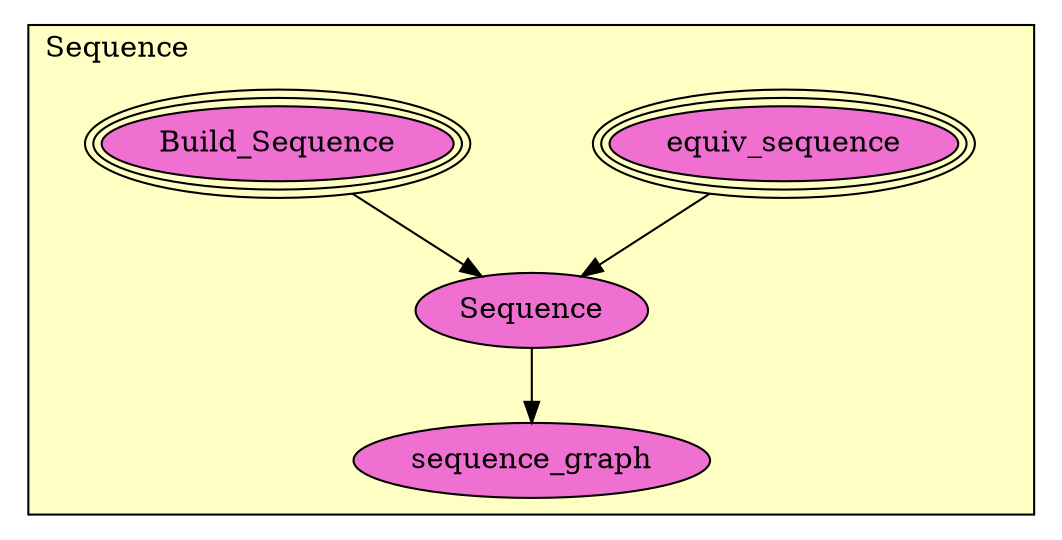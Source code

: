 digraph HoTT_Diagrams_Sequence {
  graph [ratio=0.5]
  node [style=filled]
Sequence_equiv_sequence [label="equiv_sequence", URL=<Sequence.html#equiv_sequence>, peripheries=3, fillcolor="#F070D1"] ;
Sequence_Build_Sequence [label="Build_Sequence", URL=<Sequence.html#Build_Sequence>, peripheries=3, fillcolor="#F070D1"] ;
Sequence_Sequence [label="Sequence", URL=<Sequence.html#Sequence>, fillcolor="#F070D1"] ;
Sequence_sequence_graph [label="sequence_graph", URL=<Sequence.html#sequence_graph>, fillcolor="#F070D1"] ;
  Sequence_equiv_sequence -> Sequence_Sequence [] ;
  Sequence_Build_Sequence -> Sequence_Sequence [] ;
  Sequence_Sequence -> Sequence_sequence_graph [] ;
subgraph cluster_Sequence { label="Sequence"; fillcolor="#FFFFC3"; labeljust=l; style=filled 
Sequence_sequence_graph; Sequence_Sequence; Sequence_Build_Sequence; Sequence_equiv_sequence; };
} /* END */
